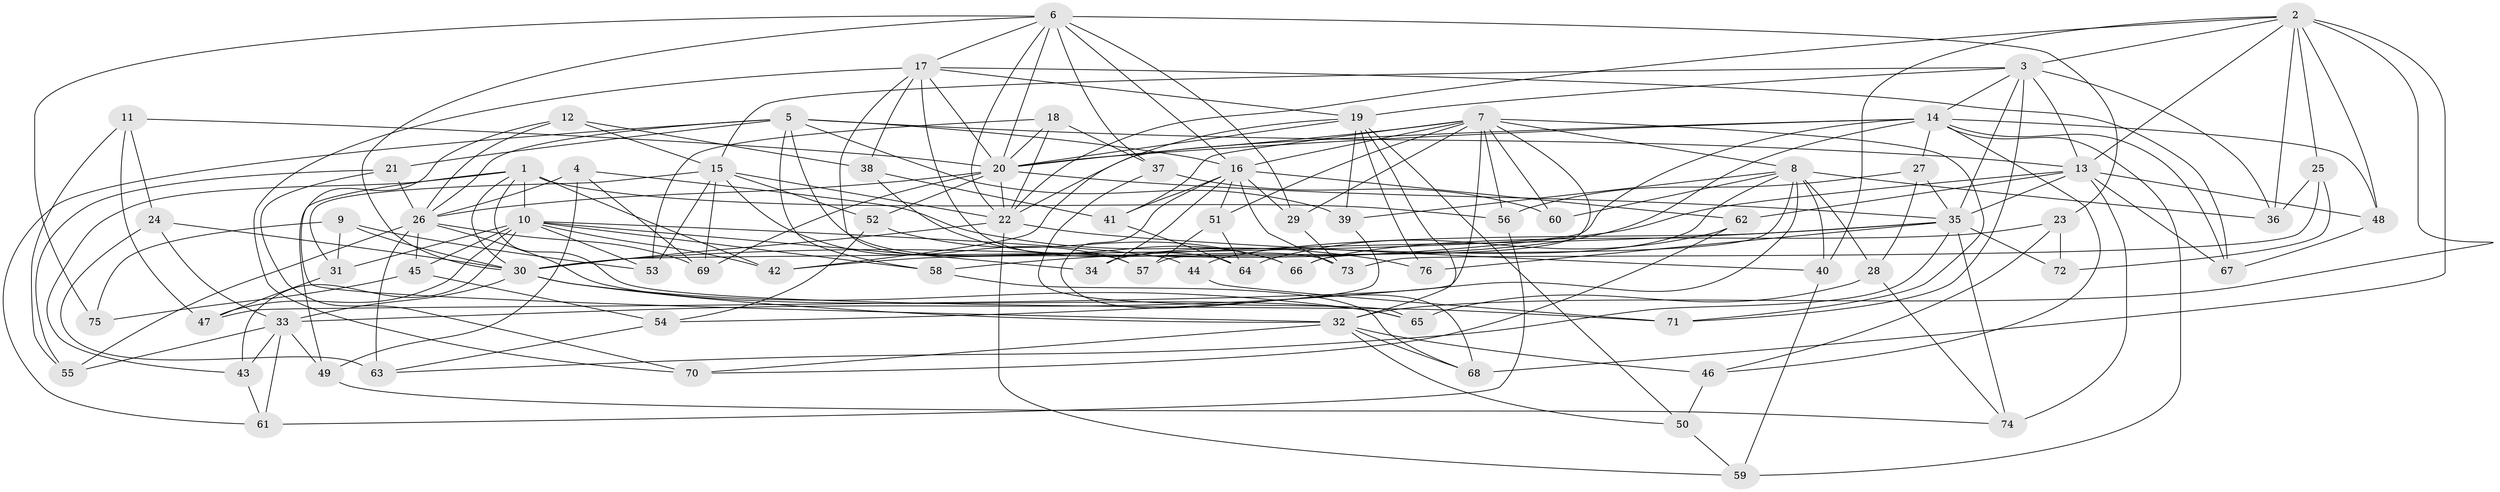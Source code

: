// original degree distribution, {4: 1.0}
// Generated by graph-tools (version 1.1) at 2025/54/03/04/25 22:54:00]
// undirected, 76 vertices, 202 edges
graph export_dot {
  node [color=gray90,style=filled];
  1;
  2;
  3;
  4;
  5;
  6;
  7;
  8;
  9;
  10;
  11;
  12;
  13;
  14;
  15;
  16;
  17;
  18;
  19;
  20;
  21;
  22;
  23;
  24;
  25;
  26;
  27;
  28;
  29;
  30;
  31;
  32;
  33;
  34;
  35;
  36;
  37;
  38;
  39;
  40;
  41;
  42;
  43;
  44;
  45;
  46;
  47;
  48;
  49;
  50;
  51;
  52;
  53;
  54;
  55;
  56;
  57;
  58;
  59;
  60;
  61;
  62;
  63;
  64;
  65;
  66;
  67;
  68;
  69;
  70;
  71;
  72;
  73;
  74;
  75;
  76;
  1 -- 10 [weight=2.0];
  1 -- 30 [weight=1.0];
  1 -- 42 [weight=1.0];
  1 -- 43 [weight=1.0];
  1 -- 49 [weight=1.0];
  1 -- 56 [weight=1.0];
  1 -- 71 [weight=1.0];
  2 -- 3 [weight=1.0];
  2 -- 13 [weight=1.0];
  2 -- 22 [weight=2.0];
  2 -- 25 [weight=1.0];
  2 -- 32 [weight=3.0];
  2 -- 36 [weight=1.0];
  2 -- 40 [weight=1.0];
  2 -- 48 [weight=1.0];
  2 -- 68 [weight=1.0];
  3 -- 13 [weight=2.0];
  3 -- 14 [weight=1.0];
  3 -- 15 [weight=1.0];
  3 -- 19 [weight=2.0];
  3 -- 35 [weight=1.0];
  3 -- 36 [weight=1.0];
  3 -- 71 [weight=1.0];
  4 -- 26 [weight=1.0];
  4 -- 49 [weight=1.0];
  4 -- 69 [weight=1.0];
  4 -- 76 [weight=1.0];
  5 -- 13 [weight=3.0];
  5 -- 16 [weight=1.0];
  5 -- 21 [weight=1.0];
  5 -- 26 [weight=1.0];
  5 -- 39 [weight=1.0];
  5 -- 58 [weight=1.0];
  5 -- 61 [weight=1.0];
  5 -- 64 [weight=1.0];
  6 -- 16 [weight=3.0];
  6 -- 17 [weight=1.0];
  6 -- 20 [weight=1.0];
  6 -- 22 [weight=1.0];
  6 -- 23 [weight=1.0];
  6 -- 29 [weight=1.0];
  6 -- 30 [weight=1.0];
  6 -- 37 [weight=1.0];
  6 -- 75 [weight=2.0];
  7 -- 8 [weight=1.0];
  7 -- 16 [weight=1.0];
  7 -- 20 [weight=1.0];
  7 -- 29 [weight=1.0];
  7 -- 41 [weight=1.0];
  7 -- 47 [weight=1.0];
  7 -- 51 [weight=1.0];
  7 -- 56 [weight=1.0];
  7 -- 57 [weight=1.0];
  7 -- 60 [weight=2.0];
  7 -- 71 [weight=1.0];
  8 -- 28 [weight=1.0];
  8 -- 33 [weight=2.0];
  8 -- 34 [weight=1.0];
  8 -- 36 [weight=1.0];
  8 -- 39 [weight=1.0];
  8 -- 40 [weight=1.0];
  8 -- 60 [weight=1.0];
  8 -- 66 [weight=1.0];
  9 -- 30 [weight=1.0];
  9 -- 31 [weight=1.0];
  9 -- 53 [weight=1.0];
  9 -- 75 [weight=1.0];
  10 -- 31 [weight=1.0];
  10 -- 34 [weight=2.0];
  10 -- 42 [weight=1.0];
  10 -- 43 [weight=1.0];
  10 -- 44 [weight=1.0];
  10 -- 45 [weight=1.0];
  10 -- 47 [weight=1.0];
  10 -- 53 [weight=1.0];
  10 -- 58 [weight=1.0];
  11 -- 20 [weight=1.0];
  11 -- 24 [weight=1.0];
  11 -- 47 [weight=1.0];
  11 -- 55 [weight=1.0];
  12 -- 15 [weight=1.0];
  12 -- 26 [weight=1.0];
  12 -- 32 [weight=1.0];
  12 -- 38 [weight=1.0];
  13 -- 30 [weight=1.0];
  13 -- 35 [weight=1.0];
  13 -- 48 [weight=1.0];
  13 -- 62 [weight=1.0];
  13 -- 67 [weight=1.0];
  13 -- 74 [weight=1.0];
  14 -- 20 [weight=1.0];
  14 -- 22 [weight=1.0];
  14 -- 27 [weight=1.0];
  14 -- 30 [weight=1.0];
  14 -- 42 [weight=1.0];
  14 -- 46 [weight=1.0];
  14 -- 48 [weight=1.0];
  14 -- 59 [weight=1.0];
  14 -- 67 [weight=1.0];
  15 -- 22 [weight=1.0];
  15 -- 31 [weight=1.0];
  15 -- 52 [weight=1.0];
  15 -- 53 [weight=1.0];
  15 -- 57 [weight=1.0];
  15 -- 69 [weight=1.0];
  16 -- 29 [weight=1.0];
  16 -- 34 [weight=1.0];
  16 -- 41 [weight=1.0];
  16 -- 51 [weight=1.0];
  16 -- 62 [weight=1.0];
  16 -- 68 [weight=1.0];
  16 -- 73 [weight=1.0];
  17 -- 19 [weight=3.0];
  17 -- 20 [weight=1.0];
  17 -- 38 [weight=1.0];
  17 -- 57 [weight=1.0];
  17 -- 67 [weight=1.0];
  17 -- 70 [weight=1.0];
  17 -- 73 [weight=1.0];
  18 -- 20 [weight=1.0];
  18 -- 22 [weight=1.0];
  18 -- 37 [weight=1.0];
  18 -- 53 [weight=1.0];
  19 -- 20 [weight=1.0];
  19 -- 32 [weight=1.0];
  19 -- 39 [weight=1.0];
  19 -- 42 [weight=1.0];
  19 -- 50 [weight=1.0];
  19 -- 76 [weight=2.0];
  20 -- 22 [weight=1.0];
  20 -- 26 [weight=1.0];
  20 -- 35 [weight=1.0];
  20 -- 52 [weight=1.0];
  20 -- 69 [weight=1.0];
  21 -- 26 [weight=1.0];
  21 -- 55 [weight=1.0];
  21 -- 70 [weight=1.0];
  22 -- 30 [weight=1.0];
  22 -- 40 [weight=1.0];
  22 -- 59 [weight=1.0];
  23 -- 46 [weight=1.0];
  23 -- 66 [weight=1.0];
  23 -- 72 [weight=1.0];
  24 -- 30 [weight=1.0];
  24 -- 33 [weight=1.0];
  24 -- 63 [weight=1.0];
  25 -- 36 [weight=1.0];
  25 -- 72 [weight=1.0];
  25 -- 73 [weight=1.0];
  26 -- 45 [weight=1.0];
  26 -- 55 [weight=1.0];
  26 -- 63 [weight=1.0];
  26 -- 65 [weight=1.0];
  26 -- 69 [weight=1.0];
  27 -- 28 [weight=1.0];
  27 -- 35 [weight=1.0];
  27 -- 56 [weight=1.0];
  28 -- 65 [weight=1.0];
  28 -- 74 [weight=1.0];
  29 -- 73 [weight=1.0];
  30 -- 32 [weight=1.0];
  30 -- 33 [weight=1.0];
  30 -- 65 [weight=1.0];
  31 -- 47 [weight=1.0];
  32 -- 46 [weight=1.0];
  32 -- 50 [weight=1.0];
  32 -- 68 [weight=1.0];
  32 -- 70 [weight=1.0];
  33 -- 43 [weight=1.0];
  33 -- 49 [weight=1.0];
  33 -- 55 [weight=1.0];
  33 -- 61 [weight=1.0];
  35 -- 44 [weight=2.0];
  35 -- 58 [weight=1.0];
  35 -- 63 [weight=1.0];
  35 -- 72 [weight=2.0];
  35 -- 74 [weight=1.0];
  35 -- 76 [weight=1.0];
  37 -- 60 [weight=1.0];
  37 -- 65 [weight=1.0];
  38 -- 41 [weight=1.0];
  38 -- 66 [weight=1.0];
  39 -- 54 [weight=1.0];
  40 -- 59 [weight=1.0];
  41 -- 64 [weight=1.0];
  43 -- 61 [weight=1.0];
  44 -- 71 [weight=1.0];
  45 -- 54 [weight=1.0];
  45 -- 75 [weight=1.0];
  46 -- 50 [weight=1.0];
  48 -- 67 [weight=1.0];
  49 -- 74 [weight=1.0];
  50 -- 59 [weight=1.0];
  51 -- 57 [weight=1.0];
  51 -- 64 [weight=1.0];
  52 -- 54 [weight=1.0];
  52 -- 66 [weight=1.0];
  54 -- 63 [weight=1.0];
  56 -- 61 [weight=1.0];
  58 -- 68 [weight=1.0];
  62 -- 64 [weight=1.0];
  62 -- 70 [weight=1.0];
}
